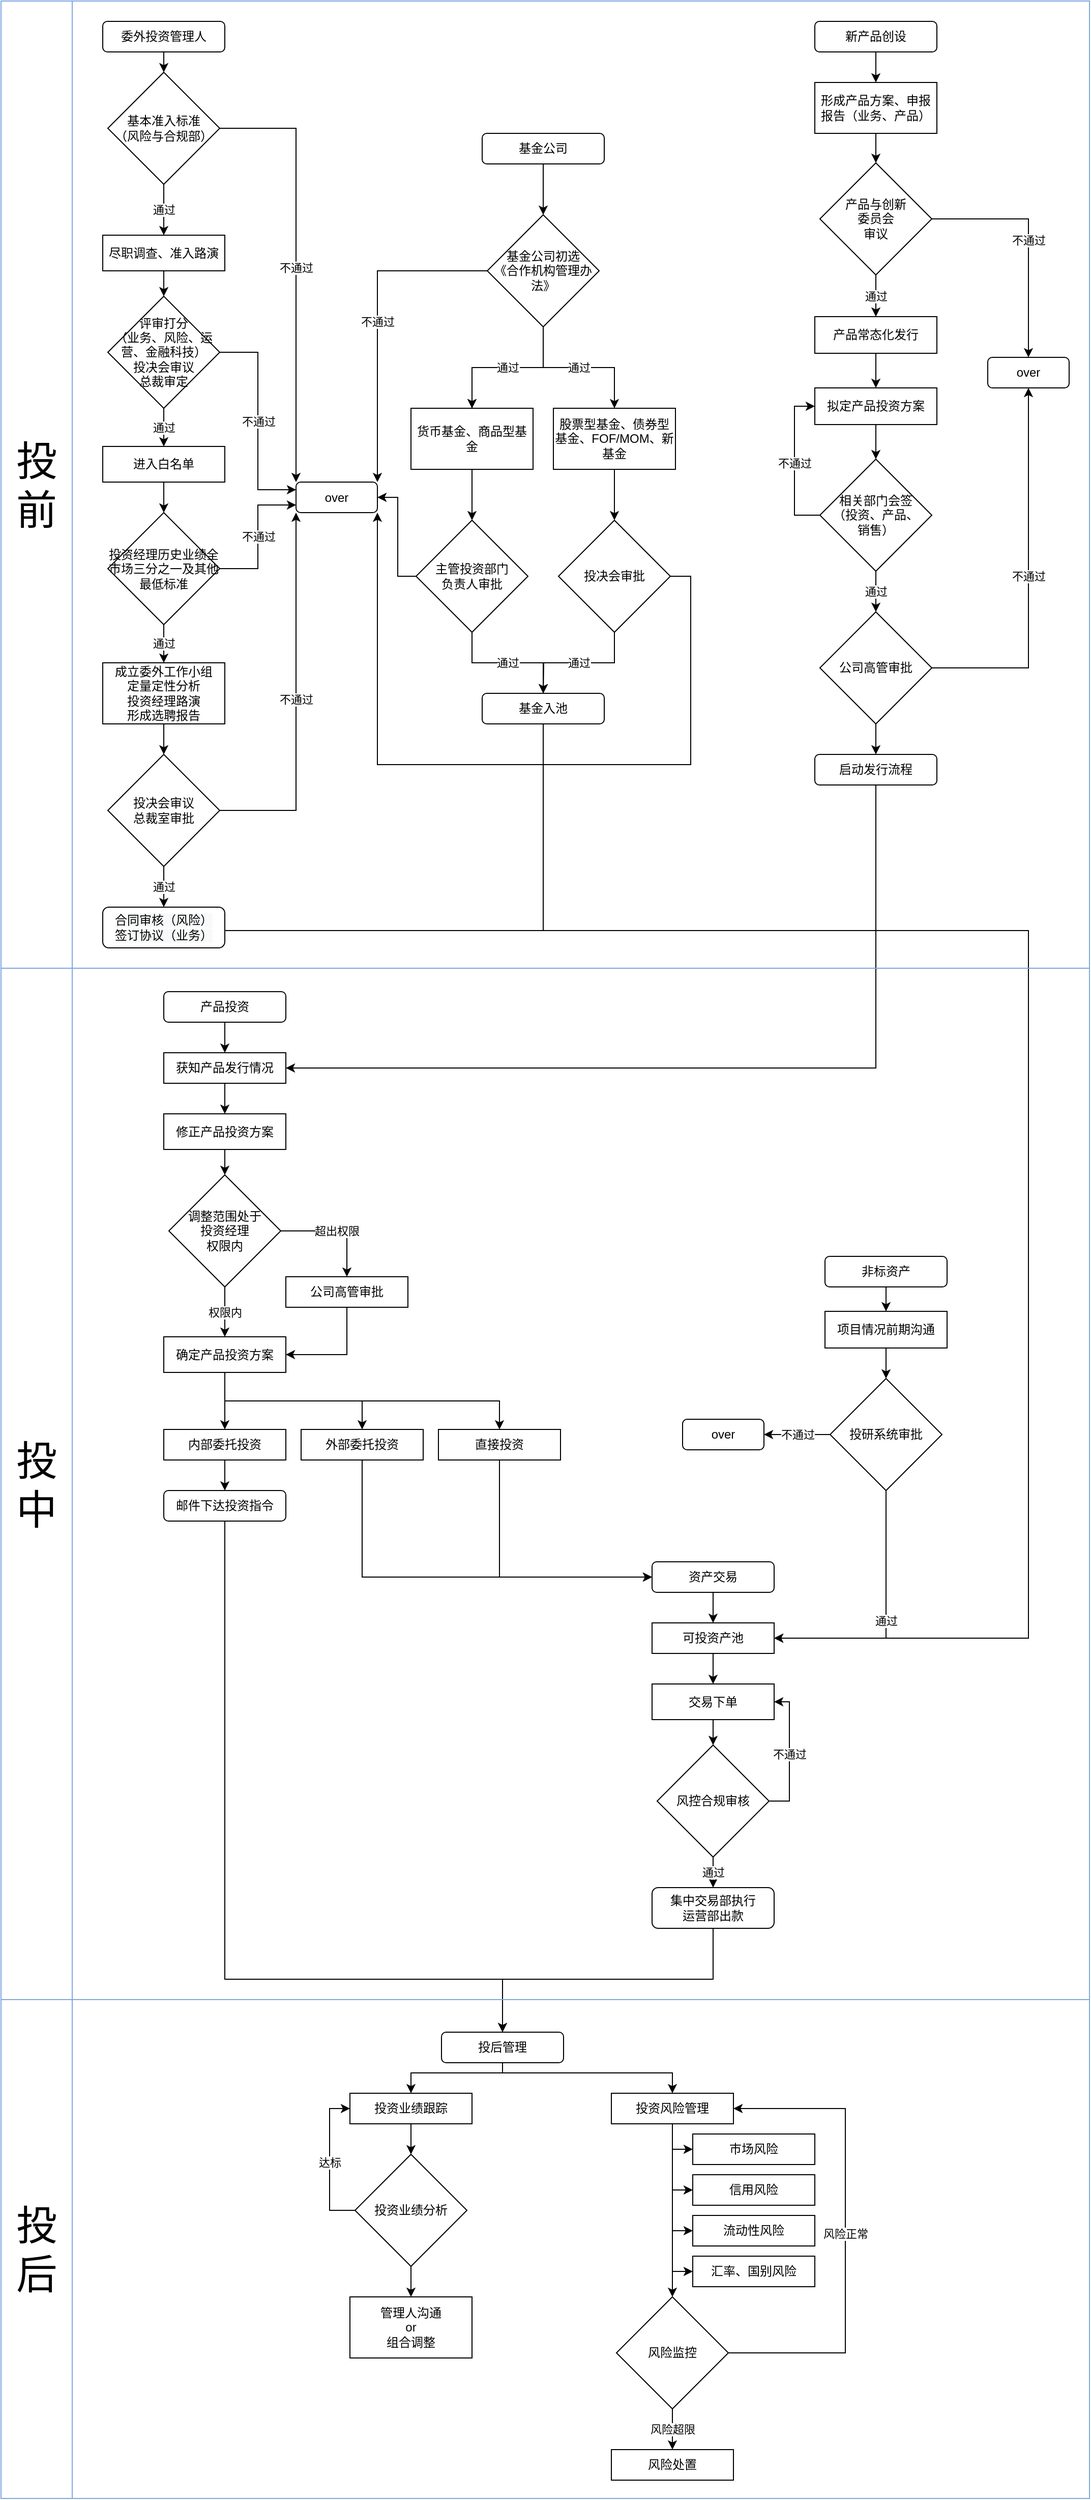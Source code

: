 <mxfile version="13.10.0" type="github">
  <diagram id="uhXueF3WpJiIvvkvNbeo" name="Page-1">
    <mxGraphModel dx="1952" dy="1142" grid="1" gridSize="10" guides="1" tooltips="1" connect="1" arrows="1" fold="1" page="1" pageScale="1" pageWidth="827" pageHeight="1169" math="0" shadow="0">
      <root>
        <mxCell id="0" />
        <mxCell id="1" parent="0" />
        <mxCell id="JYWzP_5s_lCYPq6KCB7E-22" value="通过" style="edgeStyle=orthogonalEdgeStyle;rounded=0;orthogonalLoop=1;jettySize=auto;html=1;" edge="1" parent="1" source="JYWzP_5s_lCYPq6KCB7E-2" target="JYWzP_5s_lCYPq6KCB7E-13">
          <mxGeometry relative="1" as="geometry" />
        </mxCell>
        <mxCell id="JYWzP_5s_lCYPq6KCB7E-32" value="不通过" style="edgeStyle=orthogonalEdgeStyle;rounded=0;orthogonalLoop=1;jettySize=auto;html=1;entryX=0;entryY=0;entryDx=0;entryDy=0;" edge="1" parent="1" source="JYWzP_5s_lCYPq6KCB7E-2" target="JYWzP_5s_lCYPq6KCB7E-31">
          <mxGeometry relative="1" as="geometry" />
        </mxCell>
        <mxCell id="JYWzP_5s_lCYPq6KCB7E-2" value="基本准入标准&lt;br&gt;（风险与合规部）" style="rhombus;whiteSpace=wrap;html=1;" vertex="1" parent="1">
          <mxGeometry x="245" y="227" width="110" height="110" as="geometry" />
        </mxCell>
        <mxCell id="JYWzP_5s_lCYPq6KCB7E-3" value="" style="endArrow=classic;html=1;exitX=0.5;exitY=1;exitDx=0;exitDy=0;exitPerimeter=0;" edge="1" parent="1" source="JYWzP_5s_lCYPq6KCB7E-21" target="JYWzP_5s_lCYPq6KCB7E-2">
          <mxGeometry width="50" height="50" relative="1" as="geometry">
            <mxPoint x="300" y="187" as="sourcePoint" />
            <mxPoint x="610" y="297" as="targetPoint" />
          </mxGeometry>
        </mxCell>
        <mxCell id="JYWzP_5s_lCYPq6KCB7E-17" value="" style="edgeStyle=orthogonalEdgeStyle;rounded=0;orthogonalLoop=1;jettySize=auto;html=1;" edge="1" parent="1" source="JYWzP_5s_lCYPq6KCB7E-13" target="JYWzP_5s_lCYPq6KCB7E-16">
          <mxGeometry relative="1" as="geometry" />
        </mxCell>
        <mxCell id="JYWzP_5s_lCYPq6KCB7E-13" value="尽职调查、准入路演" style="whiteSpace=wrap;html=1;" vertex="1" parent="1">
          <mxGeometry x="240" y="387" width="120" height="35" as="geometry" />
        </mxCell>
        <mxCell id="JYWzP_5s_lCYPq6KCB7E-19" value="通过" style="edgeStyle=orthogonalEdgeStyle;rounded=0;orthogonalLoop=1;jettySize=auto;html=1;" edge="1" parent="1" source="JYWzP_5s_lCYPq6KCB7E-16" target="JYWzP_5s_lCYPq6KCB7E-18">
          <mxGeometry relative="1" as="geometry" />
        </mxCell>
        <mxCell id="JYWzP_5s_lCYPq6KCB7E-33" value="不通过" style="edgeStyle=orthogonalEdgeStyle;rounded=0;orthogonalLoop=1;jettySize=auto;html=1;entryX=0;entryY=0.25;entryDx=0;entryDy=0;" edge="1" parent="1" source="JYWzP_5s_lCYPq6KCB7E-16" target="JYWzP_5s_lCYPq6KCB7E-31">
          <mxGeometry relative="1" as="geometry">
            <mxPoint x="520" y="497" as="targetPoint" />
          </mxGeometry>
        </mxCell>
        <mxCell id="JYWzP_5s_lCYPq6KCB7E-16" value="评审打分&lt;br&gt;（业务、风险、运营、金融科技）&lt;br&gt;投决会审议&lt;br&gt;总裁审定" style="rhombus;whiteSpace=wrap;html=1;" vertex="1" parent="1">
          <mxGeometry x="245" y="447" width="110" height="110" as="geometry" />
        </mxCell>
        <mxCell id="JYWzP_5s_lCYPq6KCB7E-24" value="" style="edgeStyle=orthogonalEdgeStyle;rounded=0;orthogonalLoop=1;jettySize=auto;html=1;" edge="1" parent="1" source="JYWzP_5s_lCYPq6KCB7E-18" target="JYWzP_5s_lCYPq6KCB7E-23">
          <mxGeometry relative="1" as="geometry" />
        </mxCell>
        <mxCell id="JYWzP_5s_lCYPq6KCB7E-18" value="进入白名单" style="whiteSpace=wrap;html=1;" vertex="1" parent="1">
          <mxGeometry x="240" y="594.5" width="120" height="35" as="geometry" />
        </mxCell>
        <mxCell id="JYWzP_5s_lCYPq6KCB7E-21" value="委外投资管理人" style="rounded=1;whiteSpace=wrap;html=1;" vertex="1" parent="1">
          <mxGeometry x="240" y="177" width="120" height="30" as="geometry" />
        </mxCell>
        <mxCell id="JYWzP_5s_lCYPq6KCB7E-26" value="通过" style="edgeStyle=orthogonalEdgeStyle;rounded=0;orthogonalLoop=1;jettySize=auto;html=1;exitX=0.5;exitY=1;exitDx=0;exitDy=0;" edge="1" parent="1" source="JYWzP_5s_lCYPq6KCB7E-23" target="JYWzP_5s_lCYPq6KCB7E-25">
          <mxGeometry relative="1" as="geometry">
            <mxPoint x="300" y="818" as="sourcePoint" />
          </mxGeometry>
        </mxCell>
        <mxCell id="JYWzP_5s_lCYPq6KCB7E-34" value="不通过" style="edgeStyle=orthogonalEdgeStyle;rounded=0;orthogonalLoop=1;jettySize=auto;html=1;entryX=0;entryY=0.75;entryDx=0;entryDy=0;" edge="1" parent="1" source="JYWzP_5s_lCYPq6KCB7E-23" target="JYWzP_5s_lCYPq6KCB7E-31">
          <mxGeometry relative="1" as="geometry" />
        </mxCell>
        <mxCell id="JYWzP_5s_lCYPq6KCB7E-23" value="投资经理历史业绩全市场三分之一及其他最低标准" style="rhombus;whiteSpace=wrap;html=1;" vertex="1" parent="1">
          <mxGeometry x="245" y="659.5" width="110" height="110" as="geometry" />
        </mxCell>
        <mxCell id="JYWzP_5s_lCYPq6KCB7E-28" value="" style="edgeStyle=orthogonalEdgeStyle;rounded=0;orthogonalLoop=1;jettySize=auto;html=1;" edge="1" parent="1" source="JYWzP_5s_lCYPq6KCB7E-25" target="JYWzP_5s_lCYPq6KCB7E-27">
          <mxGeometry relative="1" as="geometry" />
        </mxCell>
        <mxCell id="JYWzP_5s_lCYPq6KCB7E-25" value="成立委外工作小组&lt;br&gt;定量定性分析&lt;br&gt;投资经理路演&lt;br&gt;形成选聘报告" style="whiteSpace=wrap;html=1;" vertex="1" parent="1">
          <mxGeometry x="240" y="807" width="120" height="60" as="geometry" />
        </mxCell>
        <mxCell id="JYWzP_5s_lCYPq6KCB7E-30" value="通过" style="edgeStyle=orthogonalEdgeStyle;rounded=0;orthogonalLoop=1;jettySize=auto;html=1;entryX=0.5;entryY=0;entryDx=0;entryDy=0;" edge="1" parent="1" source="JYWzP_5s_lCYPq6KCB7E-27" target="JYWzP_5s_lCYPq6KCB7E-52">
          <mxGeometry relative="1" as="geometry">
            <mxPoint x="300" y="1097" as="targetPoint" />
          </mxGeometry>
        </mxCell>
        <mxCell id="JYWzP_5s_lCYPq6KCB7E-35" value="不通过" style="edgeStyle=orthogonalEdgeStyle;rounded=0;orthogonalLoop=1;jettySize=auto;html=1;entryX=0;entryY=1;entryDx=0;entryDy=0;" edge="1" parent="1" source="JYWzP_5s_lCYPq6KCB7E-27" target="JYWzP_5s_lCYPq6KCB7E-31">
          <mxGeometry relative="1" as="geometry" />
        </mxCell>
        <mxCell id="JYWzP_5s_lCYPq6KCB7E-27" value="投决会审议&lt;br&gt;总裁室审批" style="rhombus;whiteSpace=wrap;html=1;" vertex="1" parent="1">
          <mxGeometry x="245" y="897" width="110" height="110" as="geometry" />
        </mxCell>
        <mxCell id="JYWzP_5s_lCYPq6KCB7E-31" value="over" style="rounded=1;whiteSpace=wrap;html=1;" vertex="1" parent="1">
          <mxGeometry x="430" y="629.5" width="80" height="30" as="geometry" />
        </mxCell>
        <mxCell id="JYWzP_5s_lCYPq6KCB7E-38" value="" style="edgeStyle=orthogonalEdgeStyle;rounded=0;orthogonalLoop=1;jettySize=auto;html=1;entryX=0.5;entryY=0;entryDx=0;entryDy=0;" edge="1" parent="1" source="JYWzP_5s_lCYPq6KCB7E-36" target="JYWzP_5s_lCYPq6KCB7E-39">
          <mxGeometry relative="1" as="geometry">
            <mxPoint x="673" y="372" as="targetPoint" />
          </mxGeometry>
        </mxCell>
        <mxCell id="JYWzP_5s_lCYPq6KCB7E-36" value="基金公司" style="rounded=1;whiteSpace=wrap;html=1;" vertex="1" parent="1">
          <mxGeometry x="613" y="287" width="120" height="30" as="geometry" />
        </mxCell>
        <mxCell id="JYWzP_5s_lCYPq6KCB7E-41" value="" style="edgeStyle=orthogonalEdgeStyle;rounded=0;orthogonalLoop=1;jettySize=auto;html=1;" edge="1" parent="1" source="JYWzP_5s_lCYPq6KCB7E-39" target="JYWzP_5s_lCYPq6KCB7E-40">
          <mxGeometry relative="1" as="geometry" />
        </mxCell>
        <mxCell id="JYWzP_5s_lCYPq6KCB7E-42" value="通过" style="edgeStyle=orthogonalEdgeStyle;rounded=0;orthogonalLoop=1;jettySize=auto;html=1;" edge="1" parent="1" source="JYWzP_5s_lCYPq6KCB7E-39" target="JYWzP_5s_lCYPq6KCB7E-40">
          <mxGeometry relative="1" as="geometry" />
        </mxCell>
        <mxCell id="JYWzP_5s_lCYPq6KCB7E-44" value="通过" style="edgeStyle=orthogonalEdgeStyle;rounded=0;orthogonalLoop=1;jettySize=auto;html=1;" edge="1" parent="1" source="JYWzP_5s_lCYPq6KCB7E-39" target="JYWzP_5s_lCYPq6KCB7E-43">
          <mxGeometry relative="1" as="geometry" />
        </mxCell>
        <mxCell id="JYWzP_5s_lCYPq6KCB7E-55" value="不通过" style="edgeStyle=orthogonalEdgeStyle;rounded=0;orthogonalLoop=1;jettySize=auto;html=1;entryX=1;entryY=0;entryDx=0;entryDy=0;" edge="1" parent="1" source="JYWzP_5s_lCYPq6KCB7E-39" target="JYWzP_5s_lCYPq6KCB7E-31">
          <mxGeometry relative="1" as="geometry">
            <mxPoint x="540" y="729.5" as="targetPoint" />
          </mxGeometry>
        </mxCell>
        <mxCell id="JYWzP_5s_lCYPq6KCB7E-39" value="基金公司初选&lt;br&gt;《合作机构管理办法》" style="rhombus;whiteSpace=wrap;html=1;" vertex="1" parent="1">
          <mxGeometry x="618" y="367" width="110" height="110" as="geometry" />
        </mxCell>
        <mxCell id="JYWzP_5s_lCYPq6KCB7E-46" value="" style="edgeStyle=orthogonalEdgeStyle;rounded=0;orthogonalLoop=1;jettySize=auto;html=1;" edge="1" parent="1" source="JYWzP_5s_lCYPq6KCB7E-40" target="JYWzP_5s_lCYPq6KCB7E-45">
          <mxGeometry relative="1" as="geometry" />
        </mxCell>
        <mxCell id="JYWzP_5s_lCYPq6KCB7E-40" value="货币基金、商品型基金" style="whiteSpace=wrap;html=1;" vertex="1" parent="1">
          <mxGeometry x="543" y="557" width="120" height="60" as="geometry" />
        </mxCell>
        <mxCell id="JYWzP_5s_lCYPq6KCB7E-48" value="" style="edgeStyle=orthogonalEdgeStyle;rounded=0;orthogonalLoop=1;jettySize=auto;html=1;" edge="1" parent="1" source="JYWzP_5s_lCYPq6KCB7E-43" target="JYWzP_5s_lCYPq6KCB7E-47">
          <mxGeometry relative="1" as="geometry" />
        </mxCell>
        <mxCell id="JYWzP_5s_lCYPq6KCB7E-43" value="股票型基金、债券型基金、FOF/MOM、新基金" style="whiteSpace=wrap;html=1;" vertex="1" parent="1">
          <mxGeometry x="683" y="557" width="120" height="60" as="geometry" />
        </mxCell>
        <mxCell id="JYWzP_5s_lCYPq6KCB7E-53" value="通过" style="edgeStyle=orthogonalEdgeStyle;rounded=0;orthogonalLoop=1;jettySize=auto;html=1;entryX=0.5;entryY=0;entryDx=0;entryDy=0;" edge="1" parent="1" source="JYWzP_5s_lCYPq6KCB7E-45" target="JYWzP_5s_lCYPq6KCB7E-51">
          <mxGeometry relative="1" as="geometry" />
        </mxCell>
        <mxCell id="JYWzP_5s_lCYPq6KCB7E-58" style="edgeStyle=orthogonalEdgeStyle;rounded=0;orthogonalLoop=1;jettySize=auto;html=1;entryX=1;entryY=0.5;entryDx=0;entryDy=0;" edge="1" parent="1" source="JYWzP_5s_lCYPq6KCB7E-45" target="JYWzP_5s_lCYPq6KCB7E-31">
          <mxGeometry relative="1" as="geometry">
            <Array as="points">
              <mxPoint x="530" y="722" />
              <mxPoint x="530" y="644" />
            </Array>
          </mxGeometry>
        </mxCell>
        <mxCell id="JYWzP_5s_lCYPq6KCB7E-45" value="主管投资部门&lt;br&gt;负责人审批" style="rhombus;whiteSpace=wrap;html=1;" vertex="1" parent="1">
          <mxGeometry x="548" y="667" width="110" height="110" as="geometry" />
        </mxCell>
        <mxCell id="JYWzP_5s_lCYPq6KCB7E-54" value="通过" style="edgeStyle=orthogonalEdgeStyle;rounded=0;orthogonalLoop=1;jettySize=auto;html=1;exitX=0.5;exitY=1;exitDx=0;exitDy=0;" edge="1" parent="1" source="JYWzP_5s_lCYPq6KCB7E-47">
          <mxGeometry relative="1" as="geometry">
            <mxPoint x="673" y="837" as="targetPoint" />
          </mxGeometry>
        </mxCell>
        <mxCell id="JYWzP_5s_lCYPq6KCB7E-59" style="edgeStyle=orthogonalEdgeStyle;rounded=0;orthogonalLoop=1;jettySize=auto;html=1;entryX=1;entryY=1;entryDx=0;entryDy=0;exitX=1;exitY=0.5;exitDx=0;exitDy=0;" edge="1" parent="1" source="JYWzP_5s_lCYPq6KCB7E-47" target="JYWzP_5s_lCYPq6KCB7E-31">
          <mxGeometry relative="1" as="geometry">
            <Array as="points">
              <mxPoint x="818" y="722" />
              <mxPoint x="818" y="907" />
              <mxPoint x="510" y="907" />
            </Array>
          </mxGeometry>
        </mxCell>
        <mxCell id="JYWzP_5s_lCYPq6KCB7E-47" value="投决会审批" style="rhombus;whiteSpace=wrap;html=1;" vertex="1" parent="1">
          <mxGeometry x="688" y="667" width="110" height="110" as="geometry" />
        </mxCell>
        <mxCell id="JYWzP_5s_lCYPq6KCB7E-110" style="edgeStyle=orthogonalEdgeStyle;rounded=0;orthogonalLoop=1;jettySize=auto;html=1;exitX=0.5;exitY=1;exitDx=0;exitDy=0;entryX=1;entryY=0.5;entryDx=0;entryDy=0;" edge="1" parent="1" source="JYWzP_5s_lCYPq6KCB7E-51" target="JYWzP_5s_lCYPq6KCB7E-105">
          <mxGeometry relative="1" as="geometry">
            <mxPoint x="1720" y="1587" as="targetPoint" />
            <Array as="points">
              <mxPoint x="673" y="1070" />
              <mxPoint x="1150" y="1070" />
              <mxPoint x="1150" y="1765" />
            </Array>
          </mxGeometry>
        </mxCell>
        <mxCell id="JYWzP_5s_lCYPq6KCB7E-51" value="基金入池" style="rounded=1;whiteSpace=wrap;html=1;" vertex="1" parent="1">
          <mxGeometry x="613" y="837" width="120" height="30" as="geometry" />
        </mxCell>
        <mxCell id="JYWzP_5s_lCYPq6KCB7E-109" style="edgeStyle=orthogonalEdgeStyle;rounded=0;orthogonalLoop=1;jettySize=auto;html=1;entryX=0;entryY=0.5;entryDx=0;entryDy=0;exitX=1;exitY=0.5;exitDx=0;exitDy=0;" edge="1" parent="1" source="JYWzP_5s_lCYPq6KCB7E-52" target="JYWzP_5s_lCYPq6KCB7E-105">
          <mxGeometry relative="1" as="geometry">
            <Array as="points">
              <mxPoint x="360" y="1070" />
              <mxPoint x="1150" y="1070" />
              <mxPoint x="1150" y="1765" />
            </Array>
          </mxGeometry>
        </mxCell>
        <mxCell id="JYWzP_5s_lCYPq6KCB7E-52" value="&#xa;&#xa;&lt;span style=&quot;color: rgb(0, 0, 0); font-family: helvetica; font-size: 12px; font-style: normal; font-weight: 400; letter-spacing: normal; text-align: center; text-indent: 0px; text-transform: none; word-spacing: 0px; background-color: rgb(248, 249, 250); display: inline; float: none;&quot;&gt;合同审核（风险）&lt;/span&gt;&lt;br style=&quot;color: rgb(0, 0, 0); font-family: helvetica; font-size: 12px; font-style: normal; font-weight: 400; letter-spacing: normal; text-align: center; text-indent: 0px; text-transform: none; word-spacing: 0px; background-color: rgb(248, 249, 250);&quot;&gt;&lt;span style=&quot;color: rgb(0, 0, 0); font-family: helvetica; font-size: 12px; font-style: normal; font-weight: 400; letter-spacing: normal; text-align: center; text-indent: 0px; text-transform: none; word-spacing: 0px; background-color: rgb(248, 249, 250); display: inline; float: none;&quot;&gt;签订协议（业务）&lt;/span&gt;&#xa;&#xa;" style="rounded=1;whiteSpace=wrap;html=1;" vertex="1" parent="1">
          <mxGeometry x="240" y="1047" width="120" height="40" as="geometry" />
        </mxCell>
        <mxCell id="JYWzP_5s_lCYPq6KCB7E-65" style="edgeStyle=orthogonalEdgeStyle;rounded=0;orthogonalLoop=1;jettySize=auto;html=1;entryX=0.5;entryY=0;entryDx=0;entryDy=0;" edge="1" parent="1" source="JYWzP_5s_lCYPq6KCB7E-61" target="JYWzP_5s_lCYPq6KCB7E-62">
          <mxGeometry relative="1" as="geometry" />
        </mxCell>
        <mxCell id="JYWzP_5s_lCYPq6KCB7E-61" value="新产品创设" style="rounded=1;whiteSpace=wrap;html=1;" vertex="1" parent="1">
          <mxGeometry x="940" y="177" width="120" height="30" as="geometry" />
        </mxCell>
        <mxCell id="JYWzP_5s_lCYPq6KCB7E-64" value="" style="edgeStyle=orthogonalEdgeStyle;rounded=0;orthogonalLoop=1;jettySize=auto;html=1;" edge="1" parent="1" source="JYWzP_5s_lCYPq6KCB7E-62" target="JYWzP_5s_lCYPq6KCB7E-63">
          <mxGeometry relative="1" as="geometry" />
        </mxCell>
        <mxCell id="JYWzP_5s_lCYPq6KCB7E-62" value="形成产品方案、申报报告（业务、产品）" style="rounded=0;whiteSpace=wrap;html=1;" vertex="1" parent="1">
          <mxGeometry x="940" y="237" width="120" height="50" as="geometry" />
        </mxCell>
        <mxCell id="JYWzP_5s_lCYPq6KCB7E-68" value="通过" style="edgeStyle=orthogonalEdgeStyle;rounded=0;orthogonalLoop=1;jettySize=auto;html=1;" edge="1" parent="1" source="JYWzP_5s_lCYPq6KCB7E-63" target="JYWzP_5s_lCYPq6KCB7E-67">
          <mxGeometry relative="1" as="geometry" />
        </mxCell>
        <mxCell id="JYWzP_5s_lCYPq6KCB7E-79" value="不通过" style="edgeStyle=orthogonalEdgeStyle;rounded=0;orthogonalLoop=1;jettySize=auto;html=1;entryX=0.5;entryY=0;entryDx=0;entryDy=0;" edge="1" parent="1" source="JYWzP_5s_lCYPq6KCB7E-63" target="JYWzP_5s_lCYPq6KCB7E-78">
          <mxGeometry relative="1" as="geometry" />
        </mxCell>
        <mxCell id="JYWzP_5s_lCYPq6KCB7E-63" value="产品与创新&lt;br&gt;委员会&lt;br&gt;审议" style="rhombus;whiteSpace=wrap;html=1;rounded=0;" vertex="1" parent="1">
          <mxGeometry x="945" y="316" width="110" height="110" as="geometry" />
        </mxCell>
        <mxCell id="JYWzP_5s_lCYPq6KCB7E-70" value="" style="edgeStyle=orthogonalEdgeStyle;rounded=0;orthogonalLoop=1;jettySize=auto;html=1;" edge="1" parent="1" source="JYWzP_5s_lCYPq6KCB7E-67" target="JYWzP_5s_lCYPq6KCB7E-69">
          <mxGeometry relative="1" as="geometry" />
        </mxCell>
        <mxCell id="JYWzP_5s_lCYPq6KCB7E-67" value="产品常态化发行" style="whiteSpace=wrap;html=1;rounded=0;" vertex="1" parent="1">
          <mxGeometry x="940" y="467" width="120" height="36" as="geometry" />
        </mxCell>
        <mxCell id="JYWzP_5s_lCYPq6KCB7E-72" value="" style="edgeStyle=orthogonalEdgeStyle;rounded=0;orthogonalLoop=1;jettySize=auto;html=1;" edge="1" parent="1" source="JYWzP_5s_lCYPq6KCB7E-69" target="JYWzP_5s_lCYPq6KCB7E-71">
          <mxGeometry relative="1" as="geometry" />
        </mxCell>
        <mxCell id="JYWzP_5s_lCYPq6KCB7E-69" value="拟定产品投资方案" style="whiteSpace=wrap;html=1;rounded=0;" vertex="1" parent="1">
          <mxGeometry x="940" y="537" width="120" height="36" as="geometry" />
        </mxCell>
        <mxCell id="JYWzP_5s_lCYPq6KCB7E-74" value="通过" style="edgeStyle=orthogonalEdgeStyle;rounded=0;orthogonalLoop=1;jettySize=auto;html=1;" edge="1" parent="1" source="JYWzP_5s_lCYPq6KCB7E-71" target="JYWzP_5s_lCYPq6KCB7E-73">
          <mxGeometry relative="1" as="geometry" />
        </mxCell>
        <mxCell id="JYWzP_5s_lCYPq6KCB7E-75" value="不通过" style="edgeStyle=orthogonalEdgeStyle;rounded=0;orthogonalLoop=1;jettySize=auto;html=1;entryX=0;entryY=0.5;entryDx=0;entryDy=0;exitX=0;exitY=0.5;exitDx=0;exitDy=0;" edge="1" parent="1" source="JYWzP_5s_lCYPq6KCB7E-71" target="JYWzP_5s_lCYPq6KCB7E-69">
          <mxGeometry relative="1" as="geometry" />
        </mxCell>
        <mxCell id="JYWzP_5s_lCYPq6KCB7E-71" value="相关部门会签&lt;br&gt;（投资、产品、&lt;br&gt;销售）" style="rhombus;whiteSpace=wrap;html=1;rounded=0;" vertex="1" parent="1">
          <mxGeometry x="945" y="607" width="110" height="110" as="geometry" />
        </mxCell>
        <mxCell id="JYWzP_5s_lCYPq6KCB7E-77" value="" style="edgeStyle=orthogonalEdgeStyle;rounded=0;orthogonalLoop=1;jettySize=auto;html=1;entryX=0.5;entryY=0;entryDx=0;entryDy=0;" edge="1" parent="1" source="JYWzP_5s_lCYPq6KCB7E-73" target="JYWzP_5s_lCYPq6KCB7E-81">
          <mxGeometry relative="1" as="geometry">
            <mxPoint x="1000" y="901" as="targetPoint" />
          </mxGeometry>
        </mxCell>
        <mxCell id="JYWzP_5s_lCYPq6KCB7E-80" value="不通过" style="edgeStyle=orthogonalEdgeStyle;rounded=0;orthogonalLoop=1;jettySize=auto;html=1;entryX=0.5;entryY=1;entryDx=0;entryDy=0;" edge="1" parent="1" source="JYWzP_5s_lCYPq6KCB7E-73" target="JYWzP_5s_lCYPq6KCB7E-78">
          <mxGeometry relative="1" as="geometry" />
        </mxCell>
        <mxCell id="JYWzP_5s_lCYPq6KCB7E-73" value="公司高管审批" style="rhombus;whiteSpace=wrap;html=1;rounded=0;" vertex="1" parent="1">
          <mxGeometry x="945" y="757" width="110" height="110" as="geometry" />
        </mxCell>
        <mxCell id="JYWzP_5s_lCYPq6KCB7E-78" value="over" style="rounded=1;whiteSpace=wrap;html=1;" vertex="1" parent="1">
          <mxGeometry x="1110" y="507" width="80" height="30" as="geometry" />
        </mxCell>
        <mxCell id="JYWzP_5s_lCYPq6KCB7E-85" style="edgeStyle=orthogonalEdgeStyle;rounded=0;orthogonalLoop=1;jettySize=auto;html=1;entryX=1;entryY=0.5;entryDx=0;entryDy=0;" edge="1" parent="1" source="JYWzP_5s_lCYPq6KCB7E-81" target="JYWzP_5s_lCYPq6KCB7E-83">
          <mxGeometry relative="1" as="geometry">
            <Array as="points">
              <mxPoint x="1000" y="1205" />
            </Array>
          </mxGeometry>
        </mxCell>
        <mxCell id="JYWzP_5s_lCYPq6KCB7E-81" value="启动发行流程" style="rounded=1;whiteSpace=wrap;html=1;" vertex="1" parent="1">
          <mxGeometry x="940" y="897" width="120" height="30" as="geometry" />
        </mxCell>
        <mxCell id="JYWzP_5s_lCYPq6KCB7E-84" style="edgeStyle=orthogonalEdgeStyle;rounded=0;orthogonalLoop=1;jettySize=auto;html=1;exitX=0.5;exitY=1;exitDx=0;exitDy=0;entryX=0.5;entryY=0;entryDx=0;entryDy=0;" edge="1" parent="1" source="JYWzP_5s_lCYPq6KCB7E-82" target="JYWzP_5s_lCYPq6KCB7E-83">
          <mxGeometry relative="1" as="geometry" />
        </mxCell>
        <mxCell id="JYWzP_5s_lCYPq6KCB7E-82" value="产品投资" style="rounded=1;whiteSpace=wrap;html=1;" vertex="1" parent="1">
          <mxGeometry x="300" y="1130" width="120" height="30" as="geometry" />
        </mxCell>
        <mxCell id="JYWzP_5s_lCYPq6KCB7E-87" value="" style="edgeStyle=orthogonalEdgeStyle;rounded=0;orthogonalLoop=1;jettySize=auto;html=1;" edge="1" parent="1" source="JYWzP_5s_lCYPq6KCB7E-83" target="JYWzP_5s_lCYPq6KCB7E-86">
          <mxGeometry relative="1" as="geometry" />
        </mxCell>
        <mxCell id="JYWzP_5s_lCYPq6KCB7E-83" value="获知产品发行情况" style="rounded=0;whiteSpace=wrap;html=1;" vertex="1" parent="1">
          <mxGeometry x="300" y="1190" width="120" height="30" as="geometry" />
        </mxCell>
        <mxCell id="JYWzP_5s_lCYPq6KCB7E-90" value="" style="edgeStyle=orthogonalEdgeStyle;rounded=0;orthogonalLoop=1;jettySize=auto;html=1;" edge="1" parent="1" source="JYWzP_5s_lCYPq6KCB7E-86" target="JYWzP_5s_lCYPq6KCB7E-89">
          <mxGeometry relative="1" as="geometry" />
        </mxCell>
        <mxCell id="JYWzP_5s_lCYPq6KCB7E-86" value="修正产品投资方案" style="whiteSpace=wrap;html=1;rounded=0;" vertex="1" parent="1">
          <mxGeometry x="300" y="1250" width="120" height="35" as="geometry" />
        </mxCell>
        <mxCell id="JYWzP_5s_lCYPq6KCB7E-92" value="权限内" style="edgeStyle=orthogonalEdgeStyle;rounded=0;orthogonalLoop=1;jettySize=auto;html=1;" edge="1" parent="1" source="JYWzP_5s_lCYPq6KCB7E-89" target="JYWzP_5s_lCYPq6KCB7E-91">
          <mxGeometry relative="1" as="geometry" />
        </mxCell>
        <mxCell id="JYWzP_5s_lCYPq6KCB7E-94" value="超出权限" style="edgeStyle=orthogonalEdgeStyle;rounded=0;orthogonalLoop=1;jettySize=auto;html=1;entryX=0.5;entryY=0;entryDx=0;entryDy=0;" edge="1" parent="1" source="JYWzP_5s_lCYPq6KCB7E-89" target="JYWzP_5s_lCYPq6KCB7E-93">
          <mxGeometry relative="1" as="geometry" />
        </mxCell>
        <mxCell id="JYWzP_5s_lCYPq6KCB7E-89" value="调整范围处于&lt;br&gt;投资经理&lt;br&gt;权限内" style="rhombus;whiteSpace=wrap;html=1;rounded=0;" vertex="1" parent="1">
          <mxGeometry x="305" y="1310" width="110" height="110" as="geometry" />
        </mxCell>
        <mxCell id="JYWzP_5s_lCYPq6KCB7E-99" style="edgeStyle=orthogonalEdgeStyle;rounded=0;orthogonalLoop=1;jettySize=auto;html=1;entryX=0.5;entryY=0;entryDx=0;entryDy=0;" edge="1" parent="1" source="JYWzP_5s_lCYPq6KCB7E-91" target="JYWzP_5s_lCYPq6KCB7E-96">
          <mxGeometry relative="1" as="geometry" />
        </mxCell>
        <mxCell id="JYWzP_5s_lCYPq6KCB7E-100" style="edgeStyle=orthogonalEdgeStyle;rounded=0;orthogonalLoop=1;jettySize=auto;html=1;exitX=0.5;exitY=1;exitDx=0;exitDy=0;entryX=0.5;entryY=0;entryDx=0;entryDy=0;" edge="1" parent="1" source="JYWzP_5s_lCYPq6KCB7E-91" target="JYWzP_5s_lCYPq6KCB7E-98">
          <mxGeometry relative="1" as="geometry" />
        </mxCell>
        <mxCell id="JYWzP_5s_lCYPq6KCB7E-101" style="edgeStyle=orthogonalEdgeStyle;rounded=0;orthogonalLoop=1;jettySize=auto;html=1;exitX=0.5;exitY=1;exitDx=0;exitDy=0;" edge="1" parent="1" source="JYWzP_5s_lCYPq6KCB7E-91" target="JYWzP_5s_lCYPq6KCB7E-97">
          <mxGeometry relative="1" as="geometry" />
        </mxCell>
        <mxCell id="JYWzP_5s_lCYPq6KCB7E-91" value="确定产品投资方案" style="whiteSpace=wrap;html=1;rounded=0;" vertex="1" parent="1">
          <mxGeometry x="300" y="1469" width="120" height="35" as="geometry" />
        </mxCell>
        <mxCell id="JYWzP_5s_lCYPq6KCB7E-95" style="edgeStyle=orthogonalEdgeStyle;rounded=0;orthogonalLoop=1;jettySize=auto;html=1;exitX=0.5;exitY=1;exitDx=0;exitDy=0;entryX=1;entryY=0.5;entryDx=0;entryDy=0;" edge="1" parent="1" source="JYWzP_5s_lCYPq6KCB7E-93" target="JYWzP_5s_lCYPq6KCB7E-91">
          <mxGeometry relative="1" as="geometry" />
        </mxCell>
        <mxCell id="JYWzP_5s_lCYPq6KCB7E-93" value="公司高管审批" style="rounded=0;whiteSpace=wrap;html=1;" vertex="1" parent="1">
          <mxGeometry x="420" y="1410" width="120" height="30" as="geometry" />
        </mxCell>
        <mxCell id="JYWzP_5s_lCYPq6KCB7E-103" value="" style="edgeStyle=orthogonalEdgeStyle;rounded=0;orthogonalLoop=1;jettySize=auto;html=1;entryX=0.5;entryY=0;entryDx=0;entryDy=0;" edge="1" parent="1" source="JYWzP_5s_lCYPq6KCB7E-96" target="JYWzP_5s_lCYPq6KCB7E-111">
          <mxGeometry relative="1" as="geometry">
            <mxPoint x="360" y="1620" as="targetPoint" />
          </mxGeometry>
        </mxCell>
        <mxCell id="JYWzP_5s_lCYPq6KCB7E-96" value="内部委托投资" style="rounded=0;whiteSpace=wrap;html=1;" vertex="1" parent="1">
          <mxGeometry x="300" y="1560" width="120" height="30" as="geometry" />
        </mxCell>
        <mxCell id="JYWzP_5s_lCYPq6KCB7E-107" style="edgeStyle=orthogonalEdgeStyle;rounded=0;orthogonalLoop=1;jettySize=auto;html=1;exitX=0.5;exitY=1;exitDx=0;exitDy=0;entryX=0;entryY=0.5;entryDx=0;entryDy=0;" edge="1" parent="1" source="JYWzP_5s_lCYPq6KCB7E-97" target="JYWzP_5s_lCYPq6KCB7E-104">
          <mxGeometry relative="1" as="geometry">
            <mxPoint x="780.0" y="1710" as="targetPoint" />
          </mxGeometry>
        </mxCell>
        <mxCell id="JYWzP_5s_lCYPq6KCB7E-97" value="直接投资" style="rounded=0;whiteSpace=wrap;html=1;" vertex="1" parent="1">
          <mxGeometry x="570" y="1560" width="120" height="30" as="geometry" />
        </mxCell>
        <mxCell id="JYWzP_5s_lCYPq6KCB7E-106" style="edgeStyle=orthogonalEdgeStyle;rounded=0;orthogonalLoop=1;jettySize=auto;html=1;entryX=0;entryY=0.5;entryDx=0;entryDy=0;exitX=0.5;exitY=1;exitDx=0;exitDy=0;" edge="1" parent="1" source="JYWzP_5s_lCYPq6KCB7E-98" target="JYWzP_5s_lCYPq6KCB7E-104">
          <mxGeometry relative="1" as="geometry" />
        </mxCell>
        <mxCell id="JYWzP_5s_lCYPq6KCB7E-98" value="外部委托投资" style="rounded=0;whiteSpace=wrap;html=1;" vertex="1" parent="1">
          <mxGeometry x="435" y="1560" width="120" height="30" as="geometry" />
        </mxCell>
        <mxCell id="JYWzP_5s_lCYPq6KCB7E-108" style="edgeStyle=orthogonalEdgeStyle;rounded=0;orthogonalLoop=1;jettySize=auto;html=1;entryX=0.5;entryY=0;entryDx=0;entryDy=0;" edge="1" parent="1" source="JYWzP_5s_lCYPq6KCB7E-104" target="JYWzP_5s_lCYPq6KCB7E-105">
          <mxGeometry relative="1" as="geometry" />
        </mxCell>
        <mxCell id="JYWzP_5s_lCYPq6KCB7E-104" value="资产交易" style="rounded=1;whiteSpace=wrap;html=1;" vertex="1" parent="1">
          <mxGeometry x="780" y="1690" width="120" height="30" as="geometry" />
        </mxCell>
        <mxCell id="JYWzP_5s_lCYPq6KCB7E-122" value="" style="edgeStyle=orthogonalEdgeStyle;rounded=0;orthogonalLoop=1;jettySize=auto;html=1;" edge="1" parent="1" source="JYWzP_5s_lCYPq6KCB7E-105" target="JYWzP_5s_lCYPq6KCB7E-121">
          <mxGeometry relative="1" as="geometry" />
        </mxCell>
        <mxCell id="JYWzP_5s_lCYPq6KCB7E-105" value="可投资产池" style="rounded=0;whiteSpace=wrap;html=1;" vertex="1" parent="1">
          <mxGeometry x="780" y="1750" width="120" height="30" as="geometry" />
        </mxCell>
        <mxCell id="JYWzP_5s_lCYPq6KCB7E-130" style="edgeStyle=orthogonalEdgeStyle;rounded=0;orthogonalLoop=1;jettySize=auto;html=1;entryX=0.5;entryY=0;entryDx=0;entryDy=0;exitX=0.5;exitY=1;exitDx=0;exitDy=0;" edge="1" parent="1" source="JYWzP_5s_lCYPq6KCB7E-111" target="JYWzP_5s_lCYPq6KCB7E-128">
          <mxGeometry relative="1" as="geometry">
            <Array as="points">
              <mxPoint x="360" y="2100" />
              <mxPoint x="633" y="2100" />
            </Array>
          </mxGeometry>
        </mxCell>
        <mxCell id="JYWzP_5s_lCYPq6KCB7E-111" value="邮件下达投资指令" style="rounded=1;whiteSpace=wrap;html=1;" vertex="1" parent="1">
          <mxGeometry x="300" y="1620" width="120" height="30" as="geometry" />
        </mxCell>
        <mxCell id="JYWzP_5s_lCYPq6KCB7E-114" style="edgeStyle=orthogonalEdgeStyle;rounded=0;orthogonalLoop=1;jettySize=auto;html=1;entryX=0.5;entryY=0;entryDx=0;entryDy=0;" edge="1" parent="1" source="JYWzP_5s_lCYPq6KCB7E-112" target="JYWzP_5s_lCYPq6KCB7E-113">
          <mxGeometry relative="1" as="geometry" />
        </mxCell>
        <mxCell id="JYWzP_5s_lCYPq6KCB7E-112" value="非标资产" style="rounded=1;whiteSpace=wrap;html=1;" vertex="1" parent="1">
          <mxGeometry x="950" y="1390" width="120" height="30" as="geometry" />
        </mxCell>
        <mxCell id="JYWzP_5s_lCYPq6KCB7E-116" value="" style="edgeStyle=orthogonalEdgeStyle;rounded=0;orthogonalLoop=1;jettySize=auto;html=1;" edge="1" parent="1" source="JYWzP_5s_lCYPq6KCB7E-113" target="JYWzP_5s_lCYPq6KCB7E-115">
          <mxGeometry relative="1" as="geometry" />
        </mxCell>
        <mxCell id="JYWzP_5s_lCYPq6KCB7E-113" value="项目情况前期沟通" style="rounded=0;whiteSpace=wrap;html=1;" vertex="1" parent="1">
          <mxGeometry x="950" y="1444" width="120" height="36" as="geometry" />
        </mxCell>
        <mxCell id="JYWzP_5s_lCYPq6KCB7E-117" value="通过" style="edgeStyle=orthogonalEdgeStyle;rounded=0;orthogonalLoop=1;jettySize=auto;html=1;entryX=1;entryY=0.5;entryDx=0;entryDy=0;exitX=0.5;exitY=1;exitDx=0;exitDy=0;" edge="1" parent="1" source="JYWzP_5s_lCYPq6KCB7E-115" target="JYWzP_5s_lCYPq6KCB7E-105">
          <mxGeometry relative="1" as="geometry" />
        </mxCell>
        <mxCell id="JYWzP_5s_lCYPq6KCB7E-119" value="不通过" style="edgeStyle=orthogonalEdgeStyle;rounded=0;orthogonalLoop=1;jettySize=auto;html=1;entryX=1;entryY=0.5;entryDx=0;entryDy=0;" edge="1" parent="1" source="JYWzP_5s_lCYPq6KCB7E-115" target="JYWzP_5s_lCYPq6KCB7E-120">
          <mxGeometry relative="1" as="geometry">
            <mxPoint x="880" y="1565" as="targetPoint" />
          </mxGeometry>
        </mxCell>
        <mxCell id="JYWzP_5s_lCYPq6KCB7E-115" value="投研系统审批" style="rhombus;whiteSpace=wrap;html=1;rounded=0;" vertex="1" parent="1">
          <mxGeometry x="955" y="1510" width="110" height="110" as="geometry" />
        </mxCell>
        <mxCell id="JYWzP_5s_lCYPq6KCB7E-120" value="over" style="rounded=1;whiteSpace=wrap;html=1;" vertex="1" parent="1">
          <mxGeometry x="810" y="1550" width="80" height="30" as="geometry" />
        </mxCell>
        <mxCell id="JYWzP_5s_lCYPq6KCB7E-124" value="" style="edgeStyle=orthogonalEdgeStyle;rounded=0;orthogonalLoop=1;jettySize=auto;html=1;" edge="1" parent="1" source="JYWzP_5s_lCYPq6KCB7E-121" target="JYWzP_5s_lCYPq6KCB7E-123">
          <mxGeometry relative="1" as="geometry" />
        </mxCell>
        <mxCell id="JYWzP_5s_lCYPq6KCB7E-121" value="交易下单" style="whiteSpace=wrap;html=1;rounded=0;" vertex="1" parent="1">
          <mxGeometry x="780" y="1810" width="120" height="35" as="geometry" />
        </mxCell>
        <mxCell id="JYWzP_5s_lCYPq6KCB7E-125" value="不通过" style="edgeStyle=orthogonalEdgeStyle;rounded=0;orthogonalLoop=1;jettySize=auto;html=1;entryX=1;entryY=0.5;entryDx=0;entryDy=0;exitX=1;exitY=0.5;exitDx=0;exitDy=0;" edge="1" parent="1" source="JYWzP_5s_lCYPq6KCB7E-123" target="JYWzP_5s_lCYPq6KCB7E-121">
          <mxGeometry relative="1" as="geometry" />
        </mxCell>
        <mxCell id="JYWzP_5s_lCYPq6KCB7E-127" value="通过" style="edgeStyle=orthogonalEdgeStyle;rounded=0;orthogonalLoop=1;jettySize=auto;html=1;entryX=0.5;entryY=0;entryDx=0;entryDy=0;" edge="1" parent="1" source="JYWzP_5s_lCYPq6KCB7E-123" target="JYWzP_5s_lCYPq6KCB7E-126">
          <mxGeometry relative="1" as="geometry" />
        </mxCell>
        <mxCell id="JYWzP_5s_lCYPq6KCB7E-123" value="风控合规审核" style="rhombus;whiteSpace=wrap;html=1;rounded=0;" vertex="1" parent="1">
          <mxGeometry x="785" y="1870" width="110" height="110" as="geometry" />
        </mxCell>
        <mxCell id="JYWzP_5s_lCYPq6KCB7E-129" style="edgeStyle=orthogonalEdgeStyle;rounded=0;orthogonalLoop=1;jettySize=auto;html=1;entryX=0.5;entryY=0;entryDx=0;entryDy=0;exitX=0.5;exitY=1;exitDx=0;exitDy=0;" edge="1" parent="1" source="JYWzP_5s_lCYPq6KCB7E-126" target="JYWzP_5s_lCYPq6KCB7E-128">
          <mxGeometry relative="1" as="geometry">
            <Array as="points">
              <mxPoint x="840" y="2100" />
              <mxPoint x="633" y="2100" />
            </Array>
          </mxGeometry>
        </mxCell>
        <mxCell id="JYWzP_5s_lCYPq6KCB7E-126" value="集中交易部执行&lt;br&gt;运营部出款" style="rounded=1;whiteSpace=wrap;html=1;" vertex="1" parent="1">
          <mxGeometry x="780" y="2010" width="120" height="40" as="geometry" />
        </mxCell>
        <mxCell id="JYWzP_5s_lCYPq6KCB7E-132" style="edgeStyle=orthogonalEdgeStyle;rounded=0;orthogonalLoop=1;jettySize=auto;html=1;entryX=0.5;entryY=0;entryDx=0;entryDy=0;" edge="1" parent="1" source="JYWzP_5s_lCYPq6KCB7E-128" target="JYWzP_5s_lCYPq6KCB7E-131">
          <mxGeometry relative="1" as="geometry">
            <Array as="points">
              <mxPoint x="633" y="2192" />
              <mxPoint x="543" y="2192" />
            </Array>
          </mxGeometry>
        </mxCell>
        <mxCell id="JYWzP_5s_lCYPq6KCB7E-155" style="edgeStyle=orthogonalEdgeStyle;rounded=0;orthogonalLoop=1;jettySize=auto;html=1;entryX=0.5;entryY=0;entryDx=0;entryDy=0;exitX=0.5;exitY=1;exitDx=0;exitDy=0;" edge="1" parent="1" source="JYWzP_5s_lCYPq6KCB7E-128" target="JYWzP_5s_lCYPq6KCB7E-139">
          <mxGeometry relative="1" as="geometry">
            <Array as="points">
              <mxPoint x="633" y="2192" />
              <mxPoint x="800" y="2192" />
            </Array>
          </mxGeometry>
        </mxCell>
        <mxCell id="JYWzP_5s_lCYPq6KCB7E-128" value="投后管理" style="rounded=1;whiteSpace=wrap;html=1;" vertex="1" parent="1">
          <mxGeometry x="573" y="2152" width="120" height="30" as="geometry" />
        </mxCell>
        <mxCell id="JYWzP_5s_lCYPq6KCB7E-135" value="" style="edgeStyle=orthogonalEdgeStyle;rounded=0;orthogonalLoop=1;jettySize=auto;html=1;" edge="1" parent="1" source="JYWzP_5s_lCYPq6KCB7E-131" target="JYWzP_5s_lCYPq6KCB7E-134">
          <mxGeometry relative="1" as="geometry" />
        </mxCell>
        <mxCell id="JYWzP_5s_lCYPq6KCB7E-131" value="投资业绩跟踪" style="rounded=0;whiteSpace=wrap;html=1;" vertex="1" parent="1">
          <mxGeometry x="483" y="2212" width="120" height="30" as="geometry" />
        </mxCell>
        <mxCell id="JYWzP_5s_lCYPq6KCB7E-136" value="达标" style="edgeStyle=orthogonalEdgeStyle;rounded=0;orthogonalLoop=1;jettySize=auto;html=1;entryX=0;entryY=0.5;entryDx=0;entryDy=0;exitX=0;exitY=0.5;exitDx=0;exitDy=0;" edge="1" parent="1" source="JYWzP_5s_lCYPq6KCB7E-134" target="JYWzP_5s_lCYPq6KCB7E-131">
          <mxGeometry relative="1" as="geometry" />
        </mxCell>
        <mxCell id="JYWzP_5s_lCYPq6KCB7E-138" value="" style="edgeStyle=orthogonalEdgeStyle;rounded=0;orthogonalLoop=1;jettySize=auto;html=1;" edge="1" parent="1" source="JYWzP_5s_lCYPq6KCB7E-134" target="JYWzP_5s_lCYPq6KCB7E-137">
          <mxGeometry relative="1" as="geometry" />
        </mxCell>
        <mxCell id="JYWzP_5s_lCYPq6KCB7E-134" value="投资业绩分析" style="rhombus;whiteSpace=wrap;html=1;rounded=0;" vertex="1" parent="1">
          <mxGeometry x="488" y="2272" width="110" height="110" as="geometry" />
        </mxCell>
        <mxCell id="JYWzP_5s_lCYPq6KCB7E-137" value="管理人沟通&lt;br&gt;or&lt;br&gt;组合调整" style="whiteSpace=wrap;html=1;rounded=0;" vertex="1" parent="1">
          <mxGeometry x="483" y="2412" width="120" height="60" as="geometry" />
        </mxCell>
        <mxCell id="JYWzP_5s_lCYPq6KCB7E-145" style="edgeStyle=orthogonalEdgeStyle;rounded=0;orthogonalLoop=1;jettySize=auto;html=1;entryX=0;entryY=0.5;entryDx=0;entryDy=0;" edge="1" parent="1" source="JYWzP_5s_lCYPq6KCB7E-139" target="JYWzP_5s_lCYPq6KCB7E-140">
          <mxGeometry relative="1" as="geometry">
            <Array as="points">
              <mxPoint x="800" y="2267" />
            </Array>
          </mxGeometry>
        </mxCell>
        <mxCell id="JYWzP_5s_lCYPq6KCB7E-146" style="edgeStyle=orthogonalEdgeStyle;rounded=0;orthogonalLoop=1;jettySize=auto;html=1;exitX=0.5;exitY=1;exitDx=0;exitDy=0;entryX=0;entryY=0.5;entryDx=0;entryDy=0;" edge="1" parent="1" source="JYWzP_5s_lCYPq6KCB7E-139" target="JYWzP_5s_lCYPq6KCB7E-141">
          <mxGeometry relative="1" as="geometry" />
        </mxCell>
        <mxCell id="JYWzP_5s_lCYPq6KCB7E-147" style="edgeStyle=orthogonalEdgeStyle;rounded=0;orthogonalLoop=1;jettySize=auto;html=1;entryX=0;entryY=0.5;entryDx=0;entryDy=0;" edge="1" parent="1" source="JYWzP_5s_lCYPq6KCB7E-139" target="JYWzP_5s_lCYPq6KCB7E-142">
          <mxGeometry relative="1" as="geometry" />
        </mxCell>
        <mxCell id="JYWzP_5s_lCYPq6KCB7E-148" style="edgeStyle=orthogonalEdgeStyle;rounded=0;orthogonalLoop=1;jettySize=auto;html=1;entryX=0;entryY=0.5;entryDx=0;entryDy=0;" edge="1" parent="1" source="JYWzP_5s_lCYPq6KCB7E-139" target="JYWzP_5s_lCYPq6KCB7E-144">
          <mxGeometry relative="1" as="geometry" />
        </mxCell>
        <mxCell id="JYWzP_5s_lCYPq6KCB7E-152" style="edgeStyle=orthogonalEdgeStyle;rounded=0;orthogonalLoop=1;jettySize=auto;html=1;entryX=0.5;entryY=0;entryDx=0;entryDy=0;" edge="1" parent="1" source="JYWzP_5s_lCYPq6KCB7E-139" target="JYWzP_5s_lCYPq6KCB7E-150">
          <mxGeometry relative="1" as="geometry" />
        </mxCell>
        <mxCell id="JYWzP_5s_lCYPq6KCB7E-139" value="投资风险管理" style="rounded=0;whiteSpace=wrap;html=1;" vertex="1" parent="1">
          <mxGeometry x="740" y="2212" width="120" height="30" as="geometry" />
        </mxCell>
        <mxCell id="JYWzP_5s_lCYPq6KCB7E-140" value="市场风险" style="rounded=0;whiteSpace=wrap;html=1;" vertex="1" parent="1">
          <mxGeometry x="820" y="2252" width="120" height="30" as="geometry" />
        </mxCell>
        <mxCell id="JYWzP_5s_lCYPq6KCB7E-141" value="信用风险" style="rounded=0;whiteSpace=wrap;html=1;" vertex="1" parent="1">
          <mxGeometry x="820" y="2292" width="120" height="30" as="geometry" />
        </mxCell>
        <mxCell id="JYWzP_5s_lCYPq6KCB7E-143" style="edgeStyle=orthogonalEdgeStyle;rounded=0;orthogonalLoop=1;jettySize=auto;html=1;exitX=0.75;exitY=1;exitDx=0;exitDy=0;" edge="1" parent="1" source="JYWzP_5s_lCYPq6KCB7E-142">
          <mxGeometry relative="1" as="geometry">
            <mxPoint x="920" y="2342" as="targetPoint" />
          </mxGeometry>
        </mxCell>
        <mxCell id="JYWzP_5s_lCYPq6KCB7E-142" value="流动性风险" style="rounded=0;whiteSpace=wrap;html=1;" vertex="1" parent="1">
          <mxGeometry x="820" y="2332" width="120" height="30" as="geometry" />
        </mxCell>
        <mxCell id="JYWzP_5s_lCYPq6KCB7E-144" value="汇率、国别风险" style="rounded=0;whiteSpace=wrap;html=1;" vertex="1" parent="1">
          <mxGeometry x="820" y="2372" width="120" height="30" as="geometry" />
        </mxCell>
        <mxCell id="JYWzP_5s_lCYPq6KCB7E-151" value="风险正常" style="edgeStyle=orthogonalEdgeStyle;rounded=0;orthogonalLoop=1;jettySize=auto;html=1;entryX=1;entryY=0.5;entryDx=0;entryDy=0;exitX=1;exitY=0.5;exitDx=0;exitDy=0;" edge="1" parent="1" source="JYWzP_5s_lCYPq6KCB7E-150" target="JYWzP_5s_lCYPq6KCB7E-139">
          <mxGeometry relative="1" as="geometry">
            <Array as="points">
              <mxPoint x="970" y="2467" />
              <mxPoint x="970" y="2227" />
            </Array>
          </mxGeometry>
        </mxCell>
        <mxCell id="JYWzP_5s_lCYPq6KCB7E-154" value="风险超限" style="edgeStyle=orthogonalEdgeStyle;rounded=0;orthogonalLoop=1;jettySize=auto;html=1;" edge="1" parent="1" source="JYWzP_5s_lCYPq6KCB7E-150" target="JYWzP_5s_lCYPq6KCB7E-153">
          <mxGeometry relative="1" as="geometry" />
        </mxCell>
        <mxCell id="JYWzP_5s_lCYPq6KCB7E-150" value="风险监控" style="rhombus;whiteSpace=wrap;html=1;" vertex="1" parent="1">
          <mxGeometry x="745" y="2412" width="110" height="110" as="geometry" />
        </mxCell>
        <mxCell id="JYWzP_5s_lCYPq6KCB7E-153" value="风险处置" style="whiteSpace=wrap;html=1;" vertex="1" parent="1">
          <mxGeometry x="740" y="2562" width="120" height="30" as="geometry" />
        </mxCell>
        <mxCell id="JYWzP_5s_lCYPq6KCB7E-156" value="" style="rounded=0;whiteSpace=wrap;html=1;fillColor=none;strokeColor=#7EA6E0;" vertex="1" parent="1">
          <mxGeometry x="210" y="157" width="1000" height="950" as="geometry" />
        </mxCell>
        <mxCell id="JYWzP_5s_lCYPq6KCB7E-169" value="投前" style="rounded=0;whiteSpace=wrap;html=1;fillColor=none;strokeColor=none;fontSize=40;" vertex="1" parent="1">
          <mxGeometry x="150" y="514.75" width="50" height="234.5" as="geometry" />
        </mxCell>
        <mxCell id="JYWzP_5s_lCYPq6KCB7E-170" value="投中&lt;span style=&quot;color: rgba(0 , 0 , 0 , 0) ; font-family: monospace ; font-size: 0px&quot;&gt;%3CmxGraphModel%3E%3Croot%3E%3CmxCell%20id%3D%220%22%2F%3E%3CmxCell%20id%3D%221%22%20parent%3D%220%22%2F%3E%3CmxCell%20id%3D%222%22%20value%3D%22%E6%8A%95%E5%89%8D%22%20style%3D%22rounded%3D0%3BwhiteSpace%3Dwrap%3Bhtml%3D1%3BfillColor%3Dnone%3BstrokeColor%3Dnone%3BfontSize%3D40%3B%22%20vertex%3D%221%22%20parent%3D%221%22%3E%3CmxGeometry%20x%3D%22100%22%20y%3D%22514.75%22%20width%3D%2250%22%20height%3D%22234.5%22%20as%3D%22geometry%22%2F%3E%3C%2FmxCell%3E%3C%2Froot%3E%3C%2FmxGraphModel%3E&lt;/span&gt;" style="rounded=0;whiteSpace=wrap;html=1;fillColor=none;strokeColor=none;fontSize=40;" vertex="1" parent="1">
          <mxGeometry x="150" y="1496.25" width="50" height="234.5" as="geometry" />
        </mxCell>
        <mxCell id="JYWzP_5s_lCYPq6KCB7E-171" value="投后&lt;span style=&quot;color: rgba(0 , 0 , 0 , 0) ; font-family: monospace ; font-size: 0px&quot;&gt;3CmxGraphModel%3E%3Croot%3E%3CmxCell%20id%3D%220%22%2F%3E%3CmxCell%20id%3D%221%22%20parent%3D%220%22%2F%3E%3CmxCell%20id%3D%222%22%20value%3D%22%E6%8A%95%E5%89%8D%22%20style%3D%22rounded%3D0%3BwhiteSpace%3Dwrap%3Bhtml%3D1%3BfillColor%3Dnone%3BstrokeColor%3Dnone%3BfontSize%3D40%3B%22%20vertex%3D%221%22%20parent%3D%221%22%3E%3CmxGeometry%20x%3D%22100%22%20y%3D%22514.75%22%20width%3D%2250%22%20height%3D%22234.5%22%20as%3D%22geometry%22%2F%3E%3C%2FmxCell%3E%3C%2Froot%3E%3C%2FmxGraphModel%3E&lt;/span&gt;" style="rounded=0;whiteSpace=wrap;html=1;fillColor=none;strokeColor=none;fontSize=40;" vertex="1" parent="1">
          <mxGeometry x="150" y="2247.75" width="50" height="234.5" as="geometry" />
        </mxCell>
        <mxCell id="JYWzP_5s_lCYPq6KCB7E-172" value="" style="rounded=0;whiteSpace=wrap;html=1;fillColor=none;strokeColor=#7EA6E0;" vertex="1" parent="1">
          <mxGeometry x="210" y="1107" width="1000" height="1013" as="geometry" />
        </mxCell>
        <mxCell id="JYWzP_5s_lCYPq6KCB7E-173" value="" style="rounded=0;whiteSpace=wrap;html=1;fillColor=none;strokeColor=#7EA6E0;" vertex="1" parent="1">
          <mxGeometry x="210" y="2120" width="1000" height="490" as="geometry" />
        </mxCell>
        <mxCell id="JYWzP_5s_lCYPq6KCB7E-174" value="" style="rounded=0;whiteSpace=wrap;html=1;fillColor=none;strokeColor=#7EA6E0;" vertex="1" parent="1">
          <mxGeometry x="140" y="157" width="70" height="950" as="geometry" />
        </mxCell>
        <mxCell id="JYWzP_5s_lCYPq6KCB7E-175" value="" style="rounded=0;whiteSpace=wrap;html=1;fillColor=none;strokeColor=#7EA6E0;" vertex="1" parent="1">
          <mxGeometry x="140" y="1107" width="70" height="1013" as="geometry" />
        </mxCell>
        <mxCell id="JYWzP_5s_lCYPq6KCB7E-176" value="" style="rounded=0;whiteSpace=wrap;html=1;fillColor=none;strokeColor=#7EA6E0;" vertex="1" parent="1">
          <mxGeometry x="140" y="2120" width="70" height="490" as="geometry" />
        </mxCell>
      </root>
    </mxGraphModel>
  </diagram>
</mxfile>

